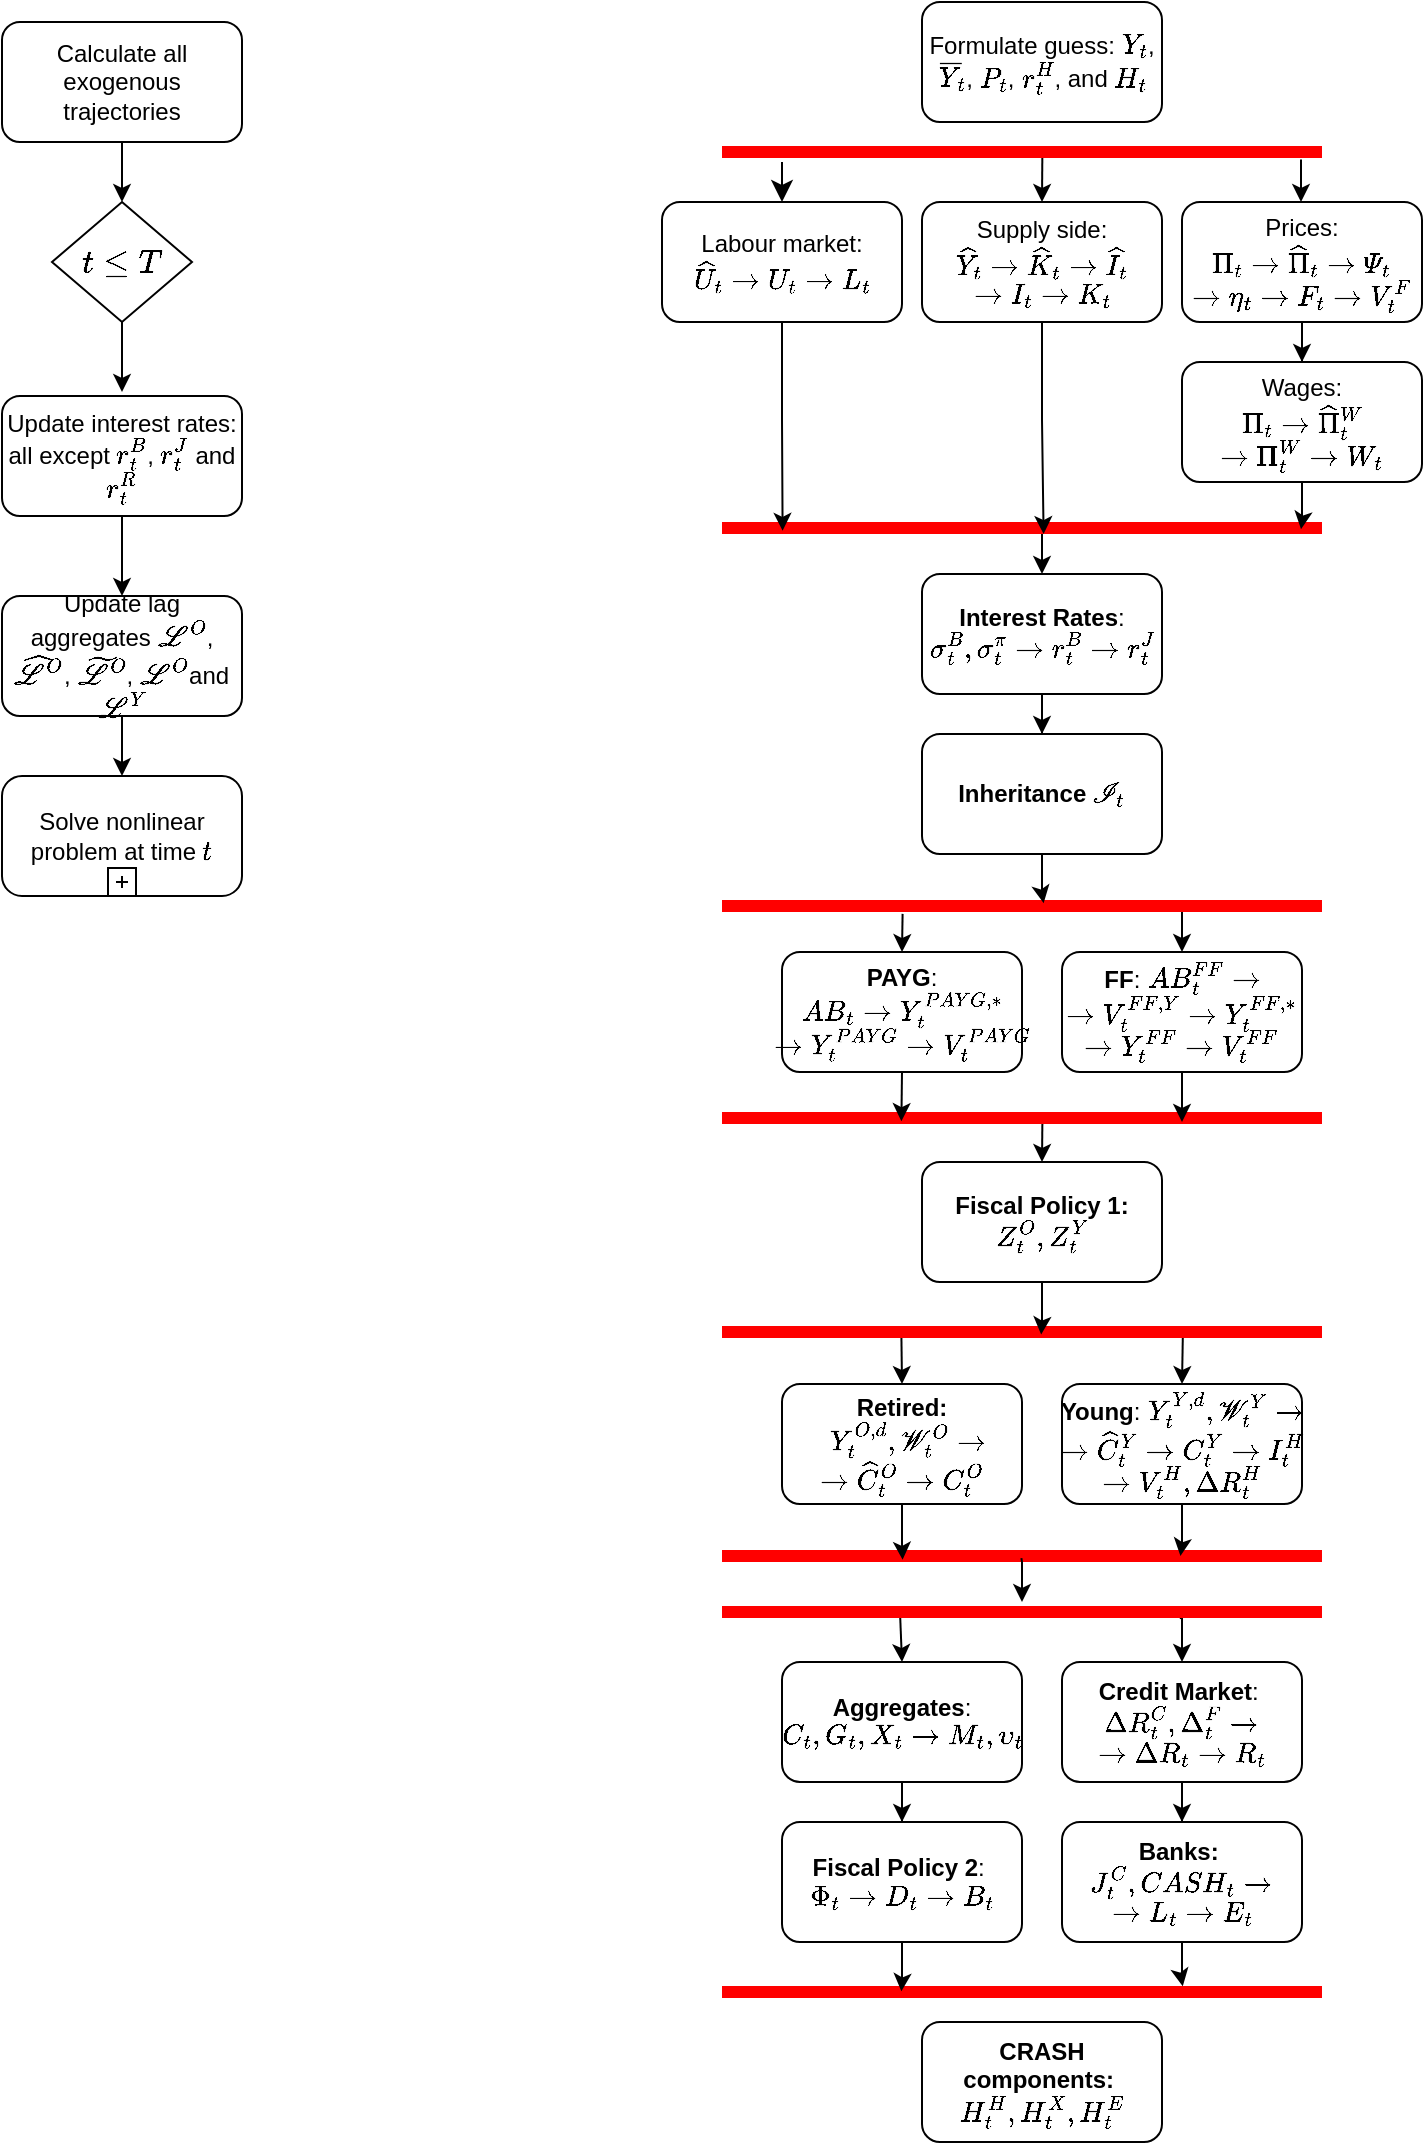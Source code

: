 <mxfile version="22.0.4" type="device">
  <diagram id="s7YUqAwLv2jjFuKSCgTS" name="Page-1">
    <mxGraphModel dx="955" dy="493" grid="1" gridSize="10" guides="1" tooltips="1" connect="1" arrows="1" fold="1" page="1" pageScale="1" pageWidth="850" pageHeight="1100" math="1" shadow="0">
      <root>
        <mxCell id="0" />
        <mxCell id="1" parent="0" />
        <mxCell id="7dxSffOUapI8bhPMduBq-97" style="edgeStyle=orthogonalEdgeStyle;rounded=0;orthogonalLoop=1;jettySize=auto;html=1;entryX=0.5;entryY=0;entryDx=0;entryDy=0;" edge="1" parent="1" source="7dxSffOUapI8bhPMduBq-1" target="7dxSffOUapI8bhPMduBq-6">
          <mxGeometry relative="1" as="geometry" />
        </mxCell>
        <mxCell id="7dxSffOUapI8bhPMduBq-1" value="Calculate all exogenous trajectories" style="rounded=1;whiteSpace=wrap;html=1;" vertex="1" parent="1">
          <mxGeometry x="70" y="15" width="120" height="60" as="geometry" />
        </mxCell>
        <mxCell id="7dxSffOUapI8bhPMduBq-10" style="edgeStyle=orthogonalEdgeStyle;rounded=0;orthogonalLoop=1;jettySize=auto;html=1;entryX=0.5;entryY=0;entryDx=0;entryDy=0;" edge="1" parent="1" source="7dxSffOUapI8bhPMduBq-2" target="7dxSffOUapI8bhPMduBq-3">
          <mxGeometry relative="1" as="geometry" />
        </mxCell>
        <mxCell id="7dxSffOUapI8bhPMduBq-2" value="Update interest rates: all except `r_t^B`, `r_t^J` and `r_t^R`" style="rounded=1;whiteSpace=wrap;html=1;" vertex="1" parent="1">
          <mxGeometry x="70" y="202" width="120" height="60" as="geometry" />
        </mxCell>
        <mxCell id="7dxSffOUapI8bhPMduBq-11" style="edgeStyle=orthogonalEdgeStyle;rounded=0;orthogonalLoop=1;jettySize=auto;html=1;" edge="1" parent="1" source="7dxSffOUapI8bhPMduBq-3" target="7dxSffOUapI8bhPMduBq-4">
          <mxGeometry relative="1" as="geometry" />
        </mxCell>
        <mxCell id="7dxSffOUapI8bhPMduBq-3" value="Update lag aggregates `\cc{L}^O`, `\hat{\cc{L}}^O`, `\tilde{\cc{L}}^O`, `\cc{L}^O`and `\cc{L}^Y`" style="rounded=1;whiteSpace=wrap;html=1;" vertex="1" parent="1">
          <mxGeometry x="70" y="302" width="120" height="60" as="geometry" />
        </mxCell>
        <mxCell id="7dxSffOUapI8bhPMduBq-4" value="Solve nonlinear problem at time `t`" style="points=[[0.25,0,0],[0.5,0,0],[0.75,0,0],[1,0.25,0],[1,0.5,0],[1,0.75,0],[0.75,1,0],[0.5,1,0],[0.25,1,0],[0,0.75,0],[0,0.5,0],[0,0.25,0]];shape=mxgraph.bpmn.task;whiteSpace=wrap;rectStyle=rounded;size=10;html=1;container=1;expand=0;collapsible=0;taskMarker=abstract;isLoopSub=1;" vertex="1" parent="1">
          <mxGeometry x="70" y="392" width="120" height="60" as="geometry" />
        </mxCell>
        <mxCell id="7dxSffOUapI8bhPMduBq-98" style="edgeStyle=orthogonalEdgeStyle;rounded=0;orthogonalLoop=1;jettySize=auto;html=1;" edge="1" parent="1" source="7dxSffOUapI8bhPMduBq-6">
          <mxGeometry relative="1" as="geometry">
            <mxPoint x="130" y="200" as="targetPoint" />
          </mxGeometry>
        </mxCell>
        <mxCell id="7dxSffOUapI8bhPMduBq-6" value="" style="rhombus;" vertex="1" parent="1">
          <mxGeometry x="95" y="105" width="70" height="60" as="geometry" />
        </mxCell>
        <mxCell id="7dxSffOUapI8bhPMduBq-7" value="`t&amp;lt;=T`" style="text;strokeColor=none;fillColor=none;html=1;fontSize=14;fontStyle=1;verticalAlign=middle;align=center;spacing=0;" vertex="1" parent="1">
          <mxGeometry x="115" y="130" width="30" height="10" as="geometry" />
        </mxCell>
        <mxCell id="7dxSffOUapI8bhPMduBq-15" value="Formulate guess: `Y_t`, `\bar{Y}_t`, `P_t`, `r_t^H`, and `H_t`" style="rounded=1;whiteSpace=wrap;html=1;" vertex="1" parent="1">
          <mxGeometry x="530" y="5" width="120" height="60" as="geometry" />
        </mxCell>
        <mxCell id="7dxSffOUapI8bhPMduBq-19" value="Labour market: `\hat{U}_t-&amp;gt;U_t-&amp;gt;L_t`" style="rounded=1;whiteSpace=wrap;html=1;" vertex="1" parent="1">
          <mxGeometry x="400" y="105" width="120" height="60" as="geometry" />
        </mxCell>
        <mxCell id="7dxSffOUapI8bhPMduBq-20" value="Supply side: `\hat{Y}_t-&amp;gt;\hat{K}_t-&amp;gt;\hat{I}_t` `-&amp;gt;I_t-&amp;gt;K_t`" style="rounded=1;whiteSpace=wrap;html=1;" vertex="1" parent="1">
          <mxGeometry x="530" y="105" width="120" height="60" as="geometry" />
        </mxCell>
        <mxCell id="7dxSffOUapI8bhPMduBq-33" style="edgeStyle=orthogonalEdgeStyle;rounded=0;orthogonalLoop=1;jettySize=auto;html=1;entryX=0.5;entryY=0;entryDx=0;entryDy=0;" edge="1" parent="1" source="7dxSffOUapI8bhPMduBq-21" target="7dxSffOUapI8bhPMduBq-25">
          <mxGeometry relative="1" as="geometry" />
        </mxCell>
        <mxCell id="7dxSffOUapI8bhPMduBq-21" value="Prices: `\Pi_t-&amp;gt;\hat{\Pi}_t-&amp;gt;\Psi_t` `-&amp;gt;\eta_t-&amp;gt;F_t-&amp;gt;V_t^F`" style="rounded=1;whiteSpace=wrap;html=1;" vertex="1" parent="1">
          <mxGeometry x="660" y="105" width="120" height="60" as="geometry" />
        </mxCell>
        <mxCell id="7dxSffOUapI8bhPMduBq-25" value="Wages: &lt;br&gt;`\Pi_t-&amp;gt;\hat{\Pi}_t^W` `-&amp;gt;\Pi_t^W-&amp;gt;W_t`" style="rounded=1;whiteSpace=wrap;html=1;" vertex="1" parent="1">
          <mxGeometry x="660" y="185" width="120" height="60" as="geometry" />
        </mxCell>
        <mxCell id="7dxSffOUapI8bhPMduBq-31" style="edgeStyle=orthogonalEdgeStyle;rounded=0;orthogonalLoop=1;jettySize=auto;html=1;exitX=0.965;exitY=0.88;exitDx=0;exitDy=0;exitPerimeter=0;" edge="1" parent="1" source="7dxSffOUapI8bhPMduBq-26" target="7dxSffOUapI8bhPMduBq-21">
          <mxGeometry relative="1" as="geometry" />
        </mxCell>
        <mxCell id="7dxSffOUapI8bhPMduBq-32" style="edgeStyle=orthogonalEdgeStyle;rounded=0;orthogonalLoop=1;jettySize=auto;html=1;entryX=0.5;entryY=0;entryDx=0;entryDy=0;exitX=0.534;exitY=0.26;exitDx=0;exitDy=0;exitPerimeter=0;" edge="1" parent="1" source="7dxSffOUapI8bhPMduBq-26" target="7dxSffOUapI8bhPMduBq-20">
          <mxGeometry relative="1" as="geometry">
            <mxPoint x="588" y="94" as="sourcePoint" />
          </mxGeometry>
        </mxCell>
        <mxCell id="7dxSffOUapI8bhPMduBq-26" value="" style="shape=line;html=1;strokeWidth=6;strokeColor=#ff0000;" vertex="1" parent="1">
          <mxGeometry x="430" y="75" width="300" height="10" as="geometry" />
        </mxCell>
        <mxCell id="7dxSffOUapI8bhPMduBq-27" value="" style="edgeStyle=orthogonalEdgeStyle;html=1;verticalAlign=bottom;endArrow=classic;endSize=8;strokeColor=#000000;rounded=0;entryX=0.5;entryY=0;entryDx=0;entryDy=0;endFill=1;" edge="1" source="7dxSffOUapI8bhPMduBq-26" parent="1" target="7dxSffOUapI8bhPMduBq-19">
          <mxGeometry relative="1" as="geometry">
            <mxPoint x="540" y="165" as="targetPoint" />
            <Array as="points">
              <mxPoint x="460" y="105" />
              <mxPoint x="460" y="105" />
            </Array>
          </mxGeometry>
        </mxCell>
        <mxCell id="7dxSffOUapI8bhPMduBq-36" value="" style="shape=line;html=1;strokeWidth=6;strokeColor=#ff0000;" vertex="1" parent="1">
          <mxGeometry x="430" y="263" width="300" height="10" as="geometry" />
        </mxCell>
        <mxCell id="7dxSffOUapI8bhPMduBq-39" style="edgeStyle=orthogonalEdgeStyle;rounded=0;orthogonalLoop=1;jettySize=auto;html=1;entryX=0.536;entryY=0.8;entryDx=0;entryDy=0;entryPerimeter=0;" edge="1" parent="1" source="7dxSffOUapI8bhPMduBq-20" target="7dxSffOUapI8bhPMduBq-36">
          <mxGeometry relative="1" as="geometry" />
        </mxCell>
        <mxCell id="7dxSffOUapI8bhPMduBq-40" style="edgeStyle=orthogonalEdgeStyle;rounded=0;orthogonalLoop=1;jettySize=auto;html=1;entryX=0.101;entryY=0.64;entryDx=0;entryDy=0;entryPerimeter=0;" edge="1" parent="1" source="7dxSffOUapI8bhPMduBq-19" target="7dxSffOUapI8bhPMduBq-36">
          <mxGeometry relative="1" as="geometry" />
        </mxCell>
        <mxCell id="7dxSffOUapI8bhPMduBq-41" style="edgeStyle=orthogonalEdgeStyle;rounded=0;orthogonalLoop=1;jettySize=auto;html=1;entryX=0.965;entryY=0.56;entryDx=0;entryDy=0;entryPerimeter=0;" edge="1" parent="1" source="7dxSffOUapI8bhPMduBq-25" target="7dxSffOUapI8bhPMduBq-36">
          <mxGeometry relative="1" as="geometry" />
        </mxCell>
        <mxCell id="7dxSffOUapI8bhPMduBq-47" style="edgeStyle=orthogonalEdgeStyle;rounded=0;orthogonalLoop=1;jettySize=auto;html=1;endArrow=none;endFill=0;startArrow=classic;startFill=1;entryX=0.533;entryY=0.729;entryDx=0;entryDy=0;entryPerimeter=0;" edge="1" parent="1" source="7dxSffOUapI8bhPMduBq-42" target="7dxSffOUapI8bhPMduBq-36">
          <mxGeometry relative="1" as="geometry" />
        </mxCell>
        <mxCell id="7dxSffOUapI8bhPMduBq-48" style="edgeStyle=orthogonalEdgeStyle;rounded=0;orthogonalLoop=1;jettySize=auto;html=1;entryX=0.5;entryY=0;entryDx=0;entryDy=0;" edge="1" parent="1" source="7dxSffOUapI8bhPMduBq-42" target="7dxSffOUapI8bhPMduBq-44">
          <mxGeometry relative="1" as="geometry" />
        </mxCell>
        <mxCell id="7dxSffOUapI8bhPMduBq-42" value="&lt;b&gt;Interest Rates&lt;/b&gt;: `\sigma_t^B,\sigma_t^{\pi}-&amp;gt;r_t^B-&amp;gt;r_t^J`" style="rounded=1;whiteSpace=wrap;html=1;" vertex="1" parent="1">
          <mxGeometry x="530" y="291" width="120" height="60" as="geometry" />
        </mxCell>
        <mxCell id="7dxSffOUapI8bhPMduBq-44" value="&lt;b&gt;Inheritance &lt;/b&gt;`\cc{I}_t`" style="rounded=1;whiteSpace=wrap;html=1;" vertex="1" parent="1">
          <mxGeometry x="530" y="371" width="120" height="60" as="geometry" />
        </mxCell>
        <mxCell id="7dxSffOUapI8bhPMduBq-59" style="edgeStyle=orthogonalEdgeStyle;rounded=0;orthogonalLoop=1;jettySize=auto;html=1;entryX=0.5;entryY=0;entryDx=0;entryDy=0;exitX=0.301;exitY=0.893;exitDx=0;exitDy=0;exitPerimeter=0;" edge="1" parent="1" source="7dxSffOUapI8bhPMduBq-49" target="7dxSffOUapI8bhPMduBq-51">
          <mxGeometry relative="1" as="geometry" />
        </mxCell>
        <mxCell id="7dxSffOUapI8bhPMduBq-49" value="" style="shape=line;html=1;strokeWidth=6;strokeColor=#ff0000;" vertex="1" parent="1">
          <mxGeometry x="430" y="452" width="300" height="10" as="geometry" />
        </mxCell>
        <mxCell id="7dxSffOUapI8bhPMduBq-51" value="&lt;b&gt;PAYG&lt;/b&gt;: `AB_t-&amp;gt;Y_t^{PAYG,**}` `-&amp;gt;Y_t^{PAYG}-&amp;gt;V_t^{PAYG}`" style="rounded=1;whiteSpace=wrap;html=1;fontSize=12;" vertex="1" parent="1">
          <mxGeometry x="460" y="480" width="120" height="60" as="geometry" />
        </mxCell>
        <mxCell id="7dxSffOUapI8bhPMduBq-52" value="&lt;b&gt;FF&lt;/b&gt;: `AB_t^{FF}-&amp;gt;` `-&amp;gt;V_t^{FF,Y}-&amp;gt;Y_t^{FF,**}``-&amp;gt;Y_t^{FF}-&amp;gt;V_t^{FF}`" style="rounded=1;whiteSpace=wrap;html=1;fontSize=12;" vertex="1" parent="1">
          <mxGeometry x="600" y="480" width="120" height="60" as="geometry" />
        </mxCell>
        <mxCell id="7dxSffOUapI8bhPMduBq-63" style="edgeStyle=orthogonalEdgeStyle;rounded=0;orthogonalLoop=1;jettySize=auto;html=1;entryX=0.5;entryY=0;entryDx=0;entryDy=0;exitX=0.534;exitY=0.576;exitDx=0;exitDy=0;exitPerimeter=0;" edge="1" parent="1" source="7dxSffOUapI8bhPMduBq-53" target="7dxSffOUapI8bhPMduBq-61">
          <mxGeometry relative="1" as="geometry" />
        </mxCell>
        <mxCell id="7dxSffOUapI8bhPMduBq-53" value="" style="shape=line;html=1;strokeWidth=6;strokeColor=#ff0000;" vertex="1" parent="1">
          <mxGeometry x="430" y="558" width="300" height="10" as="geometry" />
        </mxCell>
        <mxCell id="7dxSffOUapI8bhPMduBq-54" style="edgeStyle=orthogonalEdgeStyle;rounded=0;orthogonalLoop=1;jettySize=auto;html=1;entryX=0.536;entryY=0.36;entryDx=0;entryDy=0;entryPerimeter=0;" edge="1" parent="1" source="7dxSffOUapI8bhPMduBq-44" target="7dxSffOUapI8bhPMduBq-49">
          <mxGeometry relative="1" as="geometry" />
        </mxCell>
        <mxCell id="7dxSffOUapI8bhPMduBq-55" style="edgeStyle=orthogonalEdgeStyle;rounded=0;orthogonalLoop=1;jettySize=auto;html=1;entryX=0.299;entryY=0.66;entryDx=0;entryDy=0;entryPerimeter=0;exitX=0.5;exitY=1;exitDx=0;exitDy=0;" edge="1" parent="1" source="7dxSffOUapI8bhPMduBq-51" target="7dxSffOUapI8bhPMduBq-53">
          <mxGeometry relative="1" as="geometry">
            <mxPoint x="520" y="578" as="sourcePoint" />
          </mxGeometry>
        </mxCell>
        <mxCell id="7dxSffOUapI8bhPMduBq-56" style="edgeStyle=orthogonalEdgeStyle;rounded=0;orthogonalLoop=1;jettySize=auto;html=1;exitX=0.5;exitY=1;exitDx=0;exitDy=0;" edge="1" parent="1" source="7dxSffOUapI8bhPMduBq-52">
          <mxGeometry relative="1" as="geometry">
            <mxPoint x="660" y="578" as="sourcePoint" />
            <mxPoint x="660" y="565" as="targetPoint" />
          </mxGeometry>
        </mxCell>
        <mxCell id="7dxSffOUapI8bhPMduBq-60" style="edgeStyle=orthogonalEdgeStyle;rounded=0;orthogonalLoop=1;jettySize=auto;html=1;entryX=0.767;entryY=0.787;entryDx=0;entryDy=0;entryPerimeter=0;startArrow=classic;startFill=1;endArrow=none;endFill=0;" edge="1" parent="1" source="7dxSffOUapI8bhPMduBq-52" target="7dxSffOUapI8bhPMduBq-49">
          <mxGeometry relative="1" as="geometry" />
        </mxCell>
        <mxCell id="7dxSffOUapI8bhPMduBq-61" value="&lt;b&gt;Fiscal Policy 1: `Z_t^O, Z_t^Y`&lt;/b&gt;" style="rounded=1;whiteSpace=wrap;html=1;" vertex="1" parent="1">
          <mxGeometry x="530" y="585" width="120" height="60" as="geometry" />
        </mxCell>
        <mxCell id="7dxSffOUapI8bhPMduBq-70" style="edgeStyle=orthogonalEdgeStyle;rounded=0;orthogonalLoop=1;jettySize=auto;html=1;entryX=0.5;entryY=0;entryDx=0;entryDy=0;exitX=0.299;exitY=0.689;exitDx=0;exitDy=0;exitPerimeter=0;" edge="1" parent="1" source="7dxSffOUapI8bhPMduBq-64" target="7dxSffOUapI8bhPMduBq-67">
          <mxGeometry relative="1" as="geometry" />
        </mxCell>
        <mxCell id="7dxSffOUapI8bhPMduBq-71" style="edgeStyle=orthogonalEdgeStyle;rounded=0;orthogonalLoop=1;jettySize=auto;html=1;entryX=0.5;entryY=0;entryDx=0;entryDy=0;exitX=0.768;exitY=0.774;exitDx=0;exitDy=0;exitPerimeter=0;" edge="1" parent="1" source="7dxSffOUapI8bhPMduBq-64" target="7dxSffOUapI8bhPMduBq-68">
          <mxGeometry relative="1" as="geometry" />
        </mxCell>
        <mxCell id="7dxSffOUapI8bhPMduBq-64" value="" style="shape=line;html=1;strokeWidth=6;strokeColor=#ff0000;" vertex="1" parent="1">
          <mxGeometry x="430" y="665" width="300" height="10" as="geometry" />
        </mxCell>
        <mxCell id="7dxSffOUapI8bhPMduBq-66" style="edgeStyle=orthogonalEdgeStyle;rounded=0;orthogonalLoop=1;jettySize=auto;html=1;entryX=0.532;entryY=0.624;entryDx=0;entryDy=0;entryPerimeter=0;" edge="1" parent="1" source="7dxSffOUapI8bhPMduBq-61" target="7dxSffOUapI8bhPMduBq-64">
          <mxGeometry relative="1" as="geometry" />
        </mxCell>
        <mxCell id="7dxSffOUapI8bhPMduBq-67" value="&lt;b&gt;Retired:&lt;br&gt;&amp;nbsp;&amp;nbsp;&lt;/b&gt;`Y_t^{O,d},\cc{W}_t^O-&amp;gt;` `-&amp;gt;\hat{C}_t^O-&amp;gt;C_t^O`" style="rounded=1;whiteSpace=wrap;html=1;fontSize=12;" vertex="1" parent="1">
          <mxGeometry x="460" y="696" width="120" height="60" as="geometry" />
        </mxCell>
        <mxCell id="7dxSffOUapI8bhPMduBq-68" value="&lt;b&gt;Young&lt;/b&gt;: `Y_t^{Y,d},\cc{W}_t^Y-&amp;gt;` `-&amp;gt;\hat{C}_t^Y-&amp;gt;C_t^Y-&amp;gt;I_t^H` `-&amp;gt;V_t^H,\Delta R_t^H`" style="rounded=1;whiteSpace=wrap;html=1;fontSize=12;" vertex="1" parent="1">
          <mxGeometry x="600" y="696" width="120" height="60" as="geometry" />
        </mxCell>
        <mxCell id="7dxSffOUapI8bhPMduBq-72" value="" style="shape=line;html=1;strokeWidth=6;strokeColor=#ff0000;" vertex="1" parent="1">
          <mxGeometry x="430" y="777" width="300" height="10" as="geometry" />
        </mxCell>
        <mxCell id="7dxSffOUapI8bhPMduBq-74" style="edgeStyle=orthogonalEdgeStyle;rounded=0;orthogonalLoop=1;jettySize=auto;html=1;entryX=0.301;entryY=0.689;entryDx=0;entryDy=0;entryPerimeter=0;" edge="1" parent="1" source="7dxSffOUapI8bhPMduBq-67" target="7dxSffOUapI8bhPMduBq-72">
          <mxGeometry relative="1" as="geometry" />
        </mxCell>
        <mxCell id="7dxSffOUapI8bhPMduBq-75" style="edgeStyle=orthogonalEdgeStyle;rounded=0;orthogonalLoop=1;jettySize=auto;html=1;entryX=0.764;entryY=0.5;entryDx=0;entryDy=0;entryPerimeter=0;" edge="1" parent="1" source="7dxSffOUapI8bhPMduBq-68" target="7dxSffOUapI8bhPMduBq-72">
          <mxGeometry relative="1" as="geometry" />
        </mxCell>
        <mxCell id="7dxSffOUapI8bhPMduBq-89" style="edgeStyle=orthogonalEdgeStyle;rounded=0;orthogonalLoop=1;jettySize=auto;html=1;entryX=0.5;entryY=0;entryDx=0;entryDy=0;exitX=0.297;exitY=0.763;exitDx=0;exitDy=0;exitPerimeter=0;" edge="1" parent="1" source="7dxSffOUapI8bhPMduBq-76" target="7dxSffOUapI8bhPMduBq-78">
          <mxGeometry relative="1" as="geometry" />
        </mxCell>
        <mxCell id="7dxSffOUapI8bhPMduBq-90" style="edgeStyle=orthogonalEdgeStyle;rounded=0;orthogonalLoop=1;jettySize=auto;html=1;entryX=0.5;entryY=0;entryDx=0;entryDy=0;exitX=0.763;exitY=0.805;exitDx=0;exitDy=0;exitPerimeter=0;" edge="1" parent="1" source="7dxSffOUapI8bhPMduBq-76" target="7dxSffOUapI8bhPMduBq-79">
          <mxGeometry relative="1" as="geometry" />
        </mxCell>
        <mxCell id="7dxSffOUapI8bhPMduBq-76" value="" style="shape=line;html=1;strokeWidth=6;strokeColor=#ff0000;" vertex="1" parent="1">
          <mxGeometry x="430" y="805" width="300" height="10" as="geometry" />
        </mxCell>
        <mxCell id="7dxSffOUapI8bhPMduBq-77" style="edgeStyle=orthogonalEdgeStyle;rounded=0;orthogonalLoop=1;jettySize=auto;html=1;entryX=0.499;entryY=0.605;entryDx=0;entryDy=0;entryPerimeter=0;startArrow=classic;startFill=1;endArrow=none;endFill=0;" edge="1" parent="1" source="7dxSffOUapI8bhPMduBq-76" target="7dxSffOUapI8bhPMduBq-72">
          <mxGeometry relative="1" as="geometry" />
        </mxCell>
        <mxCell id="7dxSffOUapI8bhPMduBq-91" style="edgeStyle=orthogonalEdgeStyle;rounded=0;orthogonalLoop=1;jettySize=auto;html=1;entryX=0.5;entryY=0;entryDx=0;entryDy=0;" edge="1" parent="1" source="7dxSffOUapI8bhPMduBq-78" target="7dxSffOUapI8bhPMduBq-80">
          <mxGeometry relative="1" as="geometry" />
        </mxCell>
        <mxCell id="7dxSffOUapI8bhPMduBq-78" value="&lt;b&gt;Aggregates&lt;/b&gt;: &lt;b&gt;`C_t, G_t, X_t -&amp;gt; M_t, \upsilon_t`&lt;/b&gt;" style="rounded=1;whiteSpace=wrap;html=1;fontSize=12;" vertex="1" parent="1">
          <mxGeometry x="460" y="835" width="120" height="60" as="geometry" />
        </mxCell>
        <mxCell id="7dxSffOUapI8bhPMduBq-92" style="edgeStyle=orthogonalEdgeStyle;rounded=0;orthogonalLoop=1;jettySize=auto;html=1;entryX=0.5;entryY=0;entryDx=0;entryDy=0;" edge="1" parent="1" source="7dxSffOUapI8bhPMduBq-79" target="7dxSffOUapI8bhPMduBq-81">
          <mxGeometry relative="1" as="geometry" />
        </mxCell>
        <mxCell id="7dxSffOUapI8bhPMduBq-79" value="&lt;b&gt;Credit Market&lt;/b&gt;:&lt;b&gt;&amp;nbsp;`\Delta R_t^C, \Delta_t^F-&amp;gt;` `-&amp;gt;\Delta R_t-&amp;gt; R_t`&lt;/b&gt;" style="rounded=1;whiteSpace=wrap;html=1;fontSize=12;" vertex="1" parent="1">
          <mxGeometry x="600" y="835" width="120" height="60" as="geometry" />
        </mxCell>
        <mxCell id="7dxSffOUapI8bhPMduBq-80" value="&lt;b&gt;Fiscal Policy 2&lt;/b&gt;:&lt;b&gt;&amp;nbsp;`\Phi_t-&amp;gt;D_t-&amp;gt;B_t`&lt;/b&gt;" style="rounded=1;whiteSpace=wrap;html=1;fontSize=12;" vertex="1" parent="1">
          <mxGeometry x="460" y="915" width="120" height="60" as="geometry" />
        </mxCell>
        <mxCell id="7dxSffOUapI8bhPMduBq-81" value="&lt;b&gt;Banks:&lt;/b&gt;&amp;nbsp;&lt;br&gt;`J_t^C, CASH_t-&amp;gt;` `-&amp;gt;L_t-&amp;gt;E_t`" style="rounded=1;whiteSpace=wrap;html=1;fontSize=12;" vertex="1" parent="1">
          <mxGeometry x="600" y="915" width="120" height="60" as="geometry" />
        </mxCell>
        <mxCell id="7dxSffOUapI8bhPMduBq-82" value="" style="shape=line;html=1;strokeWidth=6;strokeColor=#ff0000;" vertex="1" parent="1">
          <mxGeometry x="430" y="995" width="300" height="10" as="geometry" />
        </mxCell>
        <mxCell id="7dxSffOUapI8bhPMduBq-93" style="edgeStyle=orthogonalEdgeStyle;rounded=0;orthogonalLoop=1;jettySize=auto;html=1;entryX=0.299;entryY=0.468;entryDx=0;entryDy=0;entryPerimeter=0;" edge="1" parent="1" source="7dxSffOUapI8bhPMduBq-80" target="7dxSffOUapI8bhPMduBq-82">
          <mxGeometry relative="1" as="geometry" />
        </mxCell>
        <mxCell id="7dxSffOUapI8bhPMduBq-94" style="edgeStyle=orthogonalEdgeStyle;rounded=0;orthogonalLoop=1;jettySize=auto;html=1;entryX=0.768;entryY=0.216;entryDx=0;entryDy=0;entryPerimeter=0;" edge="1" parent="1" source="7dxSffOUapI8bhPMduBq-81" target="7dxSffOUapI8bhPMduBq-82">
          <mxGeometry relative="1" as="geometry" />
        </mxCell>
        <mxCell id="7dxSffOUapI8bhPMduBq-95" value="&lt;b&gt;CRASH components:&amp;nbsp;&lt;/b&gt;&lt;br&gt;`H_t^H, H_t^X, H_t^E`" style="rounded=1;whiteSpace=wrap;html=1;" vertex="1" parent="1">
          <mxGeometry x="530" y="1015" width="120" height="60" as="geometry" />
        </mxCell>
      </root>
    </mxGraphModel>
  </diagram>
</mxfile>
